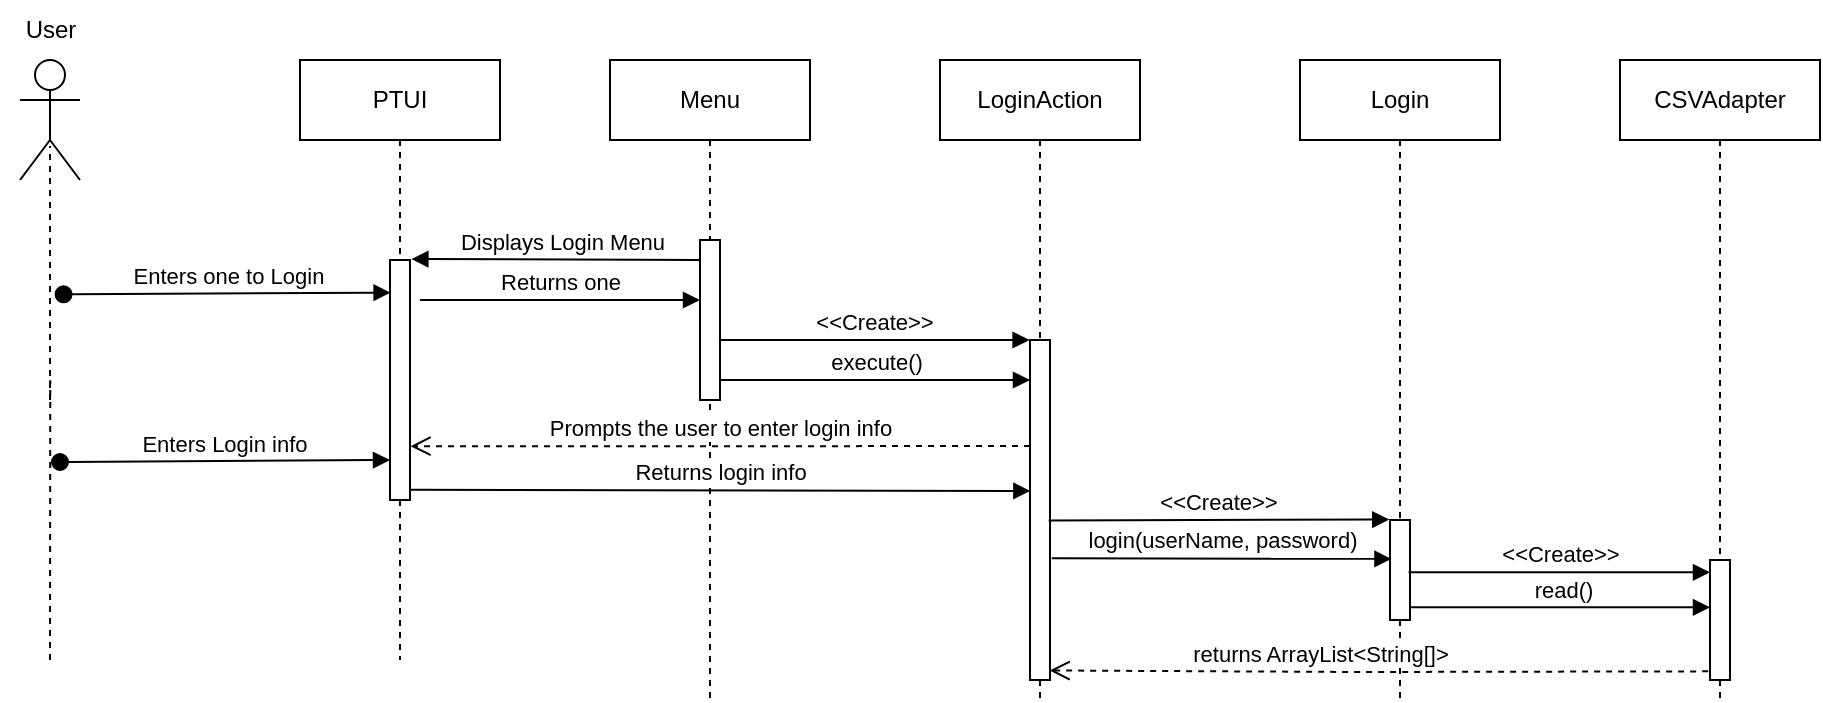 <mxfile version="20.7.4" type="google"><diagram id="JzRLYGz6mf7IlHDTHhTY" name="Page-1"><mxGraphModel grid="1" page="1" gridSize="10" guides="1" tooltips="1" connect="1" arrows="1" fold="1" pageScale="1" pageWidth="850" pageHeight="1100" math="0" shadow="0"><root><mxCell id="0"/><mxCell id="1" parent="0"/><mxCell id="33y5rACdOaoX3VltJaOS-13" value="PTUI" style="shape=umlLifeline;perimeter=lifelinePerimeter;whiteSpace=wrap;html=1;container=1;collapsible=0;recursiveResize=0;outlineConnect=0;" vertex="1" parent="1"><mxGeometry x="220" y="60" width="100" height="300" as="geometry"/></mxCell><mxCell id="33y5rACdOaoX3VltJaOS-21" value="" style="html=1;points=[];perimeter=orthogonalPerimeter;" vertex="1" parent="33y5rACdOaoX3VltJaOS-13"><mxGeometry x="45" y="100" width="10" height="120" as="geometry"/></mxCell><mxCell id="33y5rACdOaoX3VltJaOS-40" value="Displays Login Menu" style="html=1;verticalAlign=bottom;endArrow=block;rounded=0;entryX=1.069;entryY=-0.004;entryDx=0;entryDy=0;entryPerimeter=0;" edge="1" parent="33y5rACdOaoX3VltJaOS-13" target="33y5rACdOaoX3VltJaOS-21"><mxGeometry x="-0.036" width="80" relative="1" as="geometry"><mxPoint x="200" y="100" as="sourcePoint"/><mxPoint x="60" y="100" as="targetPoint"/><mxPoint as="offset"/></mxGeometry></mxCell><mxCell id="9Tzb0QT49D_sS4wYps5j-6" value="Enters Login info" style="html=1;verticalAlign=bottom;startArrow=oval;startFill=1;endArrow=block;startSize=8;rounded=0;entryX=0.03;entryY=0.136;entryDx=0;entryDy=0;entryPerimeter=0;" edge="1" parent="33y5rACdOaoX3VltJaOS-13"><mxGeometry width="60" relative="1" as="geometry"><mxPoint x="-120" y="201" as="sourcePoint"/><mxPoint x="45.0" y="200.0" as="targetPoint"/></mxGeometry></mxCell><mxCell id="33y5rACdOaoX3VltJaOS-14" value="Login" style="shape=umlLifeline;perimeter=lifelinePerimeter;whiteSpace=wrap;html=1;container=1;collapsible=0;recursiveResize=0;outlineConnect=0;" vertex="1" parent="1"><mxGeometry x="720" y="60" width="100" height="320" as="geometry"/></mxCell><mxCell id="33y5rACdOaoX3VltJaOS-22" value="" style="html=1;points=[];perimeter=orthogonalPerimeter;" vertex="1" parent="33y5rACdOaoX3VltJaOS-14"><mxGeometry x="45" y="230" width="10" height="50" as="geometry"/></mxCell><mxCell id="33y5rACdOaoX3VltJaOS-16" value="CSVAdapter" style="shape=umlLifeline;perimeter=lifelinePerimeter;whiteSpace=wrap;html=1;container=1;collapsible=0;recursiveResize=0;outlineConnect=0;" vertex="1" parent="1"><mxGeometry x="880" y="60" width="100" height="320" as="geometry"/></mxCell><mxCell id="33y5rACdOaoX3VltJaOS-49" value="" style="html=1;points=[];perimeter=orthogonalPerimeter;" vertex="1" parent="33y5rACdOaoX3VltJaOS-16"><mxGeometry x="45" y="250" width="10" height="60" as="geometry"/></mxCell><mxCell id="33y5rACdOaoX3VltJaOS-25" value="Menu" style="shape=umlLifeline;perimeter=lifelinePerimeter;whiteSpace=wrap;html=1;container=1;collapsible=0;recursiveResize=0;outlineConnect=0;" vertex="1" parent="1"><mxGeometry x="375" y="60" width="100" height="320" as="geometry"/></mxCell><mxCell id="33y5rACdOaoX3VltJaOS-36" value="" style="html=1;points=[];perimeter=orthogonalPerimeter;" vertex="1" parent="33y5rACdOaoX3VltJaOS-25"><mxGeometry x="45" y="90" width="10" height="80" as="geometry"/></mxCell><mxCell id="33y5rACdOaoX3VltJaOS-26" value="LoginAction" style="shape=umlLifeline;perimeter=lifelinePerimeter;whiteSpace=wrap;html=1;container=1;collapsible=0;recursiveResize=0;outlineConnect=0;" vertex="1" parent="1"><mxGeometry x="540" y="60" width="100" height="320" as="geometry"/></mxCell><mxCell id="33y5rACdOaoX3VltJaOS-38" value="" style="html=1;points=[];perimeter=orthogonalPerimeter;" vertex="1" parent="33y5rACdOaoX3VltJaOS-26"><mxGeometry x="45" y="140" width="10" height="170" as="geometry"/></mxCell><mxCell id="33y5rACdOaoX3VltJaOS-28" value="" style="shape=umlActor;verticalLabelPosition=bottom;verticalAlign=top;html=1;" vertex="1" parent="1"><mxGeometry x="80" y="60" width="30" height="60" as="geometry"/></mxCell><mxCell id="33y5rACdOaoX3VltJaOS-32" value="" style="endArrow=none;dashed=1;html=1;rounded=0;entryX=0.5;entryY=0.717;entryDx=0;entryDy=0;entryPerimeter=0;startArrow=none;" edge="1" parent="1" target="33y5rACdOaoX3VltJaOS-28"><mxGeometry width="50" height="50" relative="1" as="geometry"><mxPoint x="95" y="230" as="sourcePoint"/><mxPoint x="94.5" y="130" as="targetPoint"/></mxGeometry></mxCell><mxCell id="33y5rACdOaoX3VltJaOS-34" value="" style="endArrow=none;dashed=1;html=1;rounded=0;entryX=0.514;entryY=1.002;entryDx=0;entryDy=0;entryPerimeter=0;" edge="1" parent="1"><mxGeometry width="50" height="50" relative="1" as="geometry"><mxPoint x="95" y="360" as="sourcePoint"/><mxPoint x="95.14" y="220.12" as="targetPoint"/><Array as="points"/></mxGeometry></mxCell><mxCell id="33y5rACdOaoX3VltJaOS-39" value="Returns one" style="html=1;verticalAlign=bottom;endArrow=block;rounded=0;" edge="1" parent="1" target="33y5rACdOaoX3VltJaOS-36"><mxGeometry width="80" relative="1" as="geometry"><mxPoint x="280" y="180" as="sourcePoint"/><mxPoint x="420" y="220" as="targetPoint"/></mxGeometry></mxCell><mxCell id="33y5rACdOaoX3VltJaOS-42" value="execute()" style="html=1;verticalAlign=bottom;endArrow=block;rounded=0;" edge="1" parent="1" target="33y5rACdOaoX3VltJaOS-38"><mxGeometry width="80" relative="1" as="geometry"><mxPoint x="430" y="220" as="sourcePoint"/><mxPoint x="510" y="220" as="targetPoint"/></mxGeometry></mxCell><mxCell id="33y5rACdOaoX3VltJaOS-43" value="Prompts the user to enter login info" style="html=1;verticalAlign=bottom;endArrow=open;dashed=1;endSize=8;rounded=0;exitX=0;exitY=0.312;exitDx=0;exitDy=0;exitPerimeter=0;entryX=1.025;entryY=0.776;entryDx=0;entryDy=0;entryPerimeter=0;" edge="1" parent="1" source="33y5rACdOaoX3VltJaOS-38" target="33y5rACdOaoX3VltJaOS-21"><mxGeometry relative="1" as="geometry"><mxPoint x="585" y="250" as="sourcePoint"/><mxPoint x="280" y="253" as="targetPoint"/></mxGeometry></mxCell><mxCell id="33y5rACdOaoX3VltJaOS-45" value="&amp;lt;&amp;lt;Create&amp;gt;&amp;gt;" style="html=1;verticalAlign=bottom;endArrow=block;rounded=0;exitX=0.936;exitY=0.531;exitDx=0;exitDy=0;exitPerimeter=0;entryX=-0.039;entryY=-0.005;entryDx=0;entryDy=0;entryPerimeter=0;" edge="1" parent="1" source="33y5rACdOaoX3VltJaOS-38" target="33y5rACdOaoX3VltJaOS-22"><mxGeometry x="0.0" width="80" relative="1" as="geometry"><mxPoint x="600" y="290" as="sourcePoint"/><mxPoint x="760" y="290" as="targetPoint"/><Array as="points"/><mxPoint as="offset"/></mxGeometry></mxCell><mxCell id="33y5rACdOaoX3VltJaOS-48" value="login(userName, password)" style="html=1;verticalAlign=bottom;endArrow=block;rounded=0;exitX=1.087;exitY=0.642;exitDx=0;exitDy=0;exitPerimeter=0;entryX=0.073;entryY=0.389;entryDx=0;entryDy=0;entryPerimeter=0;" edge="1" parent="1" source="33y5rACdOaoX3VltJaOS-38" target="33y5rACdOaoX3VltJaOS-22"><mxGeometry width="80" relative="1" as="geometry"><mxPoint x="600" y="300" as="sourcePoint"/><mxPoint x="760" y="310" as="targetPoint"/></mxGeometry></mxCell><mxCell id="33y5rACdOaoX3VltJaOS-53" value="&amp;lt;&amp;lt;Create&amp;gt;&amp;gt;" style="html=1;verticalAlign=bottom;endArrow=block;rounded=0;exitX=0.932;exitY=0.522;exitDx=0;exitDy=0;exitPerimeter=0;entryX=-0.001;entryY=0.103;entryDx=0;entryDy=0;entryPerimeter=0;" edge="1" parent="1" source="33y5rACdOaoX3VltJaOS-22" target="33y5rACdOaoX3VltJaOS-49"><mxGeometry width="80" relative="1" as="geometry"><mxPoint x="780" y="319" as="sourcePoint"/><mxPoint x="920" y="316" as="targetPoint"/></mxGeometry></mxCell><mxCell id="JJp8qTEN1M8G0jTsqnkE-6" value="returns ArrayList&amp;lt;String[]&amp;gt;" style="html=1;verticalAlign=bottom;endArrow=open;dashed=1;endSize=8;rounded=0;exitX=-0.092;exitY=0.928;exitDx=0;exitDy=0;exitPerimeter=0;entryX=0.98;entryY=0.972;entryDx=0;entryDy=0;entryPerimeter=0;" edge="1" parent="1" source="33y5rACdOaoX3VltJaOS-49" target="33y5rACdOaoX3VltJaOS-38"><mxGeometry x="0.179" relative="1" as="geometry"><mxPoint x="920" y="360" as="sourcePoint"/><mxPoint x="600" y="350" as="targetPoint"/><Array as="points"><mxPoint x="750" y="366"/></Array><mxPoint as="offset"/></mxGeometry></mxCell><mxCell id="33y5rACdOaoX3VltJaOS-41" value="&amp;lt;&amp;lt;Create&amp;gt;&amp;gt;" style="html=1;verticalAlign=bottom;endArrow=block;rounded=0;exitX=0.993;exitY=0.639;exitDx=0;exitDy=0;exitPerimeter=0;entryX=-0.02;entryY=0;entryDx=0;entryDy=0;entryPerimeter=0;" edge="1" parent="1" source="33y5rACdOaoX3VltJaOS-36" target="33y5rACdOaoX3VltJaOS-38"><mxGeometry width="80" relative="1" as="geometry"><mxPoint x="505" y="190" as="sourcePoint"/><mxPoint x="585" y="190" as="targetPoint"/><Array as="points"><mxPoint x="430" y="200"/></Array></mxGeometry></mxCell><mxCell id="33y5rACdOaoX3VltJaOS-47" value="Returns login info" style="html=1;verticalAlign=bottom;endArrow=block;rounded=0;entryX=0.018;entryY=0.444;entryDx=0;entryDy=0;entryPerimeter=0;exitX=1.022;exitY=0.957;exitDx=0;exitDy=0;exitPerimeter=0;" edge="1" parent="1" source="33y5rACdOaoX3VltJaOS-21" target="33y5rACdOaoX3VltJaOS-38"><mxGeometry width="80" relative="1" as="geometry"><mxPoint x="275" y="279.67" as="sourcePoint"/><mxPoint x="355" y="279.67" as="targetPoint"/></mxGeometry></mxCell><mxCell id="33y5rACdOaoX3VltJaOS-54" value="&amp;nbsp;read()" style="html=1;verticalAlign=bottom;endArrow=block;rounded=0;exitX=1.049;exitY=0.873;exitDx=0;exitDy=0;exitPerimeter=0;" edge="1" parent="1" source="33y5rACdOaoX3VltJaOS-22" target="33y5rACdOaoX3VltJaOS-49"><mxGeometry width="80" relative="1" as="geometry"><mxPoint x="780" y="340" as="sourcePoint"/><mxPoint x="855" y="330" as="targetPoint"/><Array as="points"/></mxGeometry></mxCell><mxCell id="9Tzb0QT49D_sS4wYps5j-2" value="User" style="text;html=1;align=center;verticalAlign=middle;resizable=0;points=[];autosize=1;strokeColor=none;fillColor=none;" vertex="1" parent="1"><mxGeometry x="70" y="30" width="50" height="30" as="geometry"/></mxCell><mxCell id="9Tzb0QT49D_sS4wYps5j-3" value="Enters one to Login" style="html=1;verticalAlign=bottom;startArrow=oval;startFill=1;endArrow=block;startSize=8;rounded=0;exitX=1.179;exitY=0.286;exitDx=0;exitDy=0;exitPerimeter=0;entryX=0.03;entryY=0.136;entryDx=0;entryDy=0;entryPerimeter=0;" edge="1" parent="1" target="33y5rACdOaoX3VltJaOS-21"><mxGeometry width="60" relative="1" as="geometry"><mxPoint x="101.79" y="177.16" as="sourcePoint"/><mxPoint x="180" y="140" as="targetPoint"/></mxGeometry></mxCell></root></mxGraphModel></diagram></mxfile>